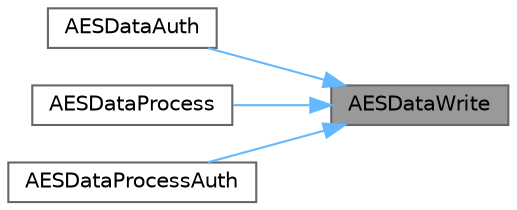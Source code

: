 digraph "AESDataWrite"
{
 // LATEX_PDF_SIZE
  bgcolor="transparent";
  edge [fontname=Helvetica,fontsize=10,labelfontname=Helvetica,labelfontsize=10];
  node [fontname=Helvetica,fontsize=10,shape=box,height=0.2,width=0.4];
  rankdir="RL";
  Node1 [id="Node000001",label="AESDataWrite",height=0.2,width=0.4,color="gray40", fillcolor="grey60", style="filled", fontcolor="black",tooltip=" "];
  Node1 -> Node2 [id="edge1_Node000001_Node000002",dir="back",color="steelblue1",style="solid",tooltip=" "];
  Node2 [id="Node000002",label="AESDataAuth",height=0.2,width=0.4,color="grey40", fillcolor="white", style="filled",URL="$group__aes__api.html#ga871aa2061b26e787de8b38fcf1d725f9",tooltip=" "];
  Node1 -> Node3 [id="edge2_Node000001_Node000003",dir="back",color="steelblue1",style="solid",tooltip=" "];
  Node3 [id="Node000003",label="AESDataProcess",height=0.2,width=0.4,color="grey40", fillcolor="white", style="filled",URL="$group__aes__api.html#ga313d4e29ad51d1688146196ca11bbca9",tooltip=" "];
  Node1 -> Node4 [id="edge3_Node000001_Node000004",dir="back",color="steelblue1",style="solid",tooltip=" "];
  Node4 [id="Node000004",label="AESDataProcessAuth",height=0.2,width=0.4,color="grey40", fillcolor="white", style="filled",URL="$group__aes__api.html#ga36b68c8a583c8f64b44398f3cb399ca2",tooltip=" "];
}
